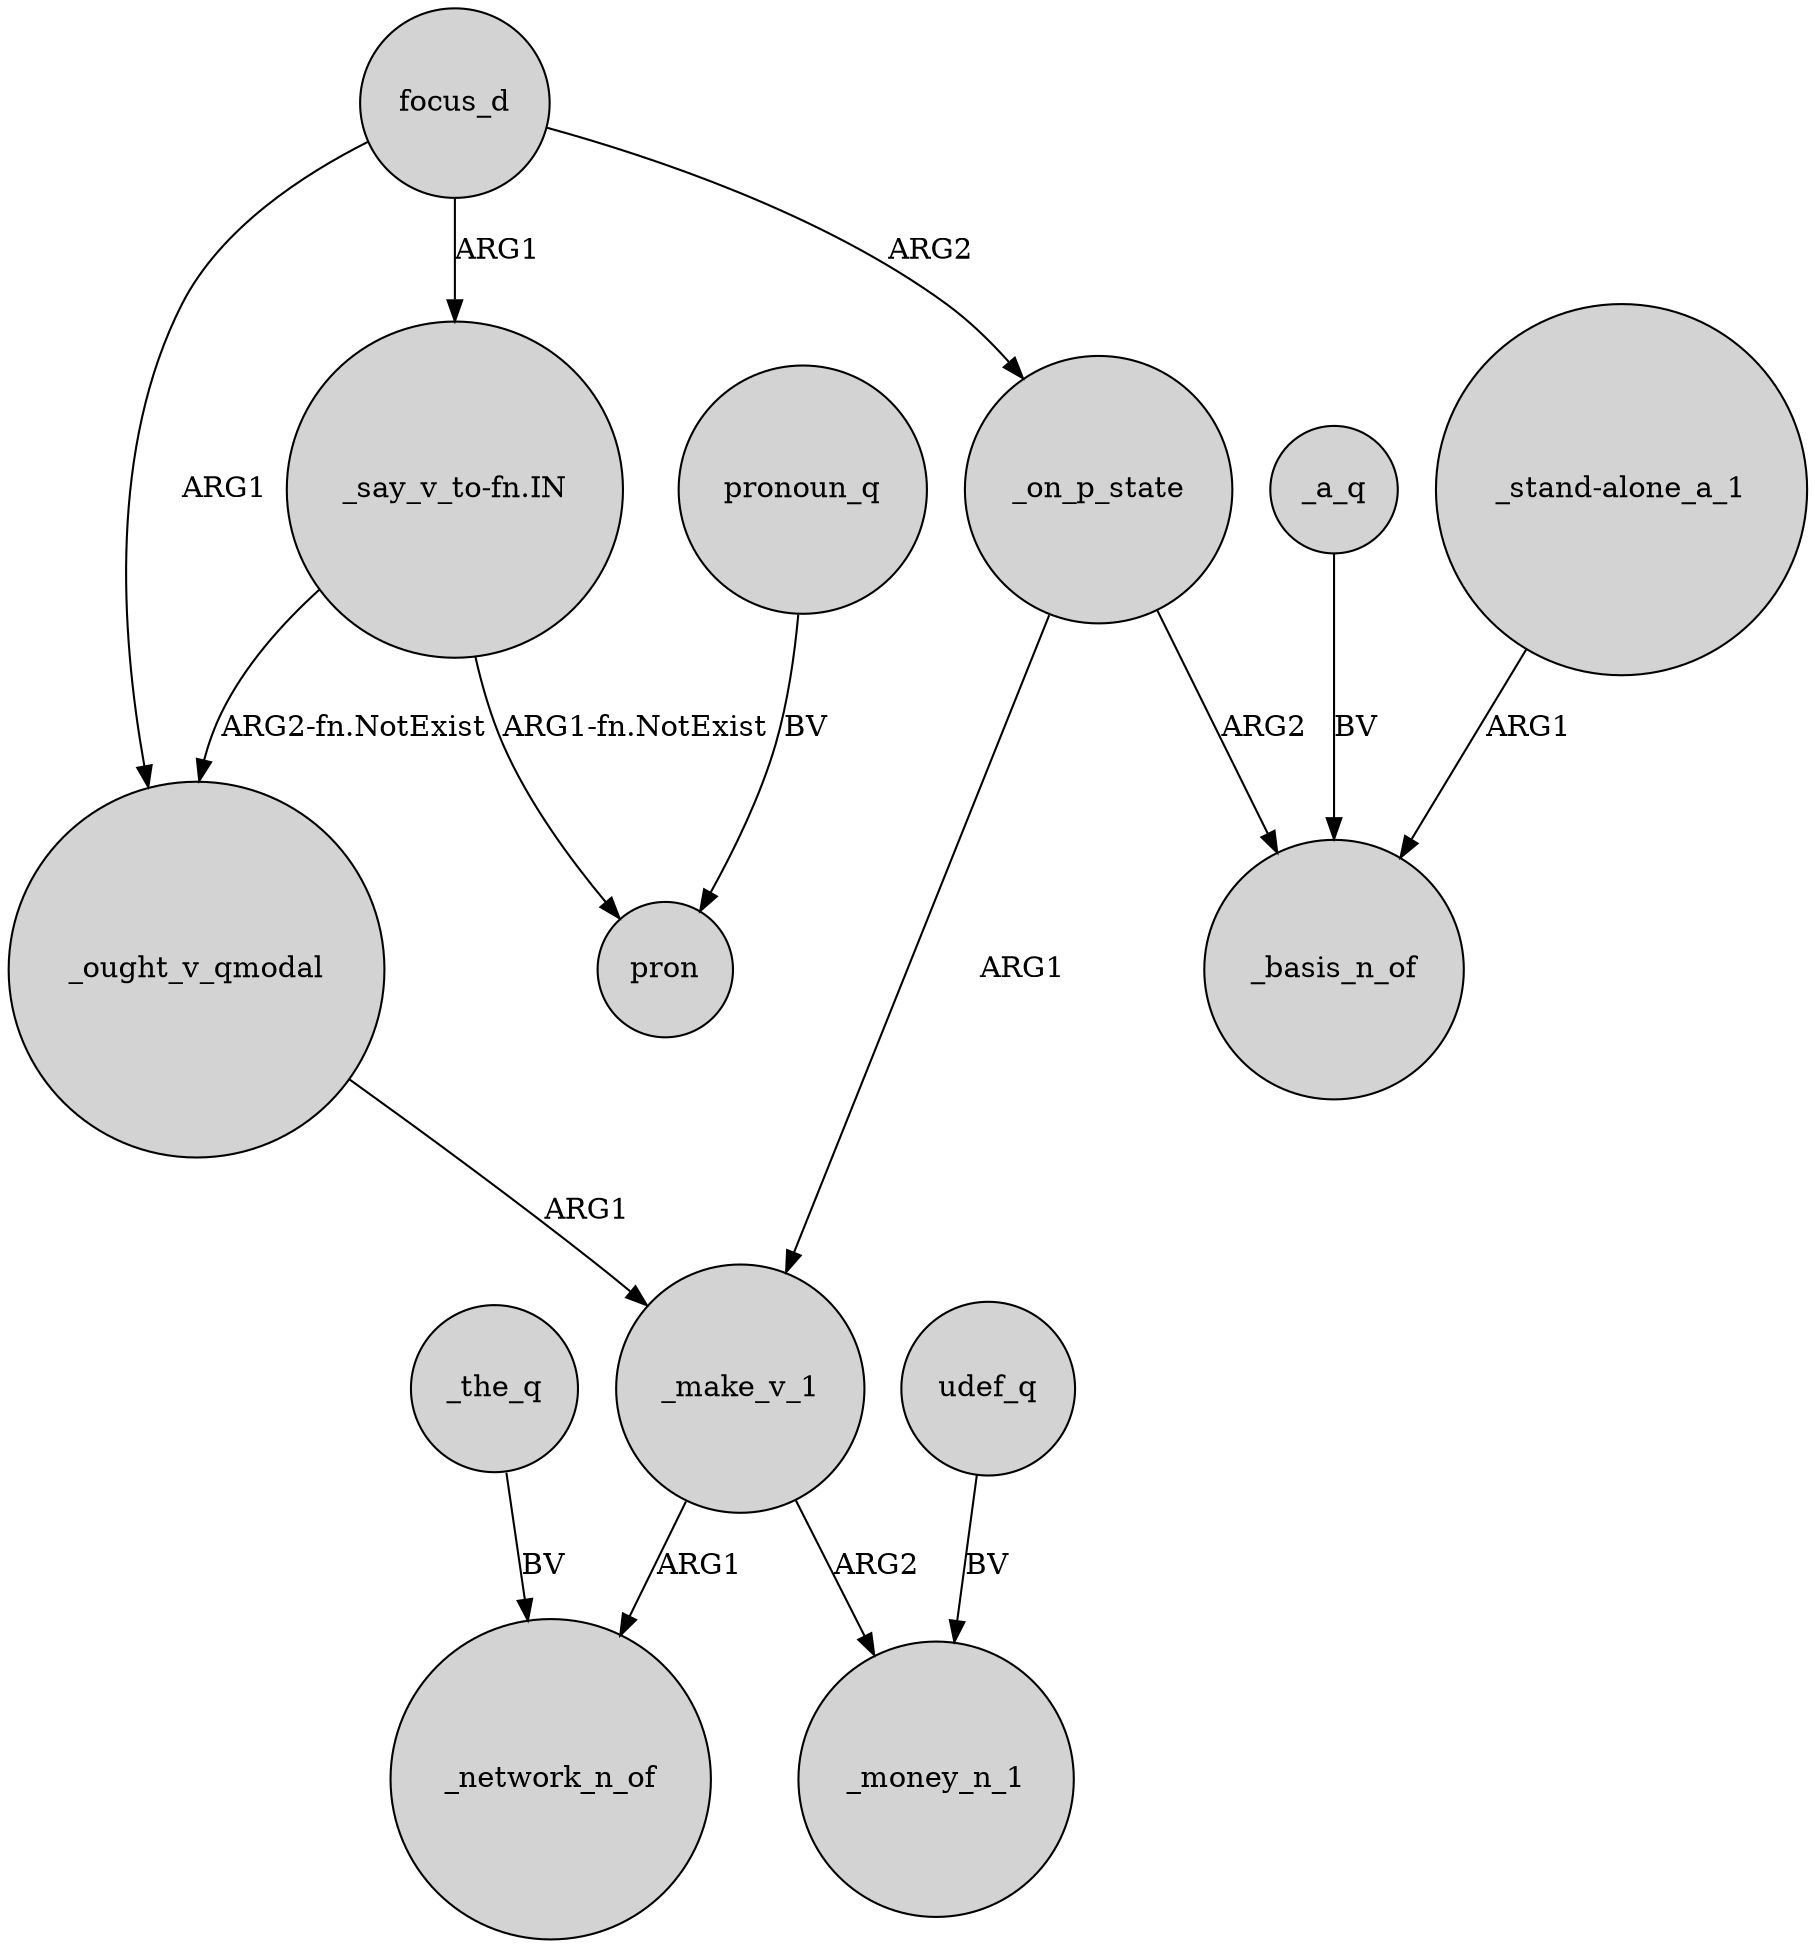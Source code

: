 digraph {
	node [shape=circle style=filled]
	focus_d -> _ought_v_qmodal [label=ARG1]
	_the_q -> _network_n_of [label=BV]
	_ought_v_qmodal -> _make_v_1 [label=ARG1]
	_make_v_1 -> _money_n_1 [label=ARG2]
	"_say_v_to-fn.IN" -> pron [label="ARG1-fn.NotExist"]
	udef_q -> _money_n_1 [label=BV]
	"_stand-alone_a_1" -> _basis_n_of [label=ARG1]
	_on_p_state -> _make_v_1 [label=ARG1]
	focus_d -> _on_p_state [label=ARG2]
	_a_q -> _basis_n_of [label=BV]
	_on_p_state -> _basis_n_of [label=ARG2]
	_make_v_1 -> _network_n_of [label=ARG1]
	"_say_v_to-fn.IN" -> _ought_v_qmodal [label="ARG2-fn.NotExist"]
	focus_d -> "_say_v_to-fn.IN" [label=ARG1]
	pronoun_q -> pron [label=BV]
}
